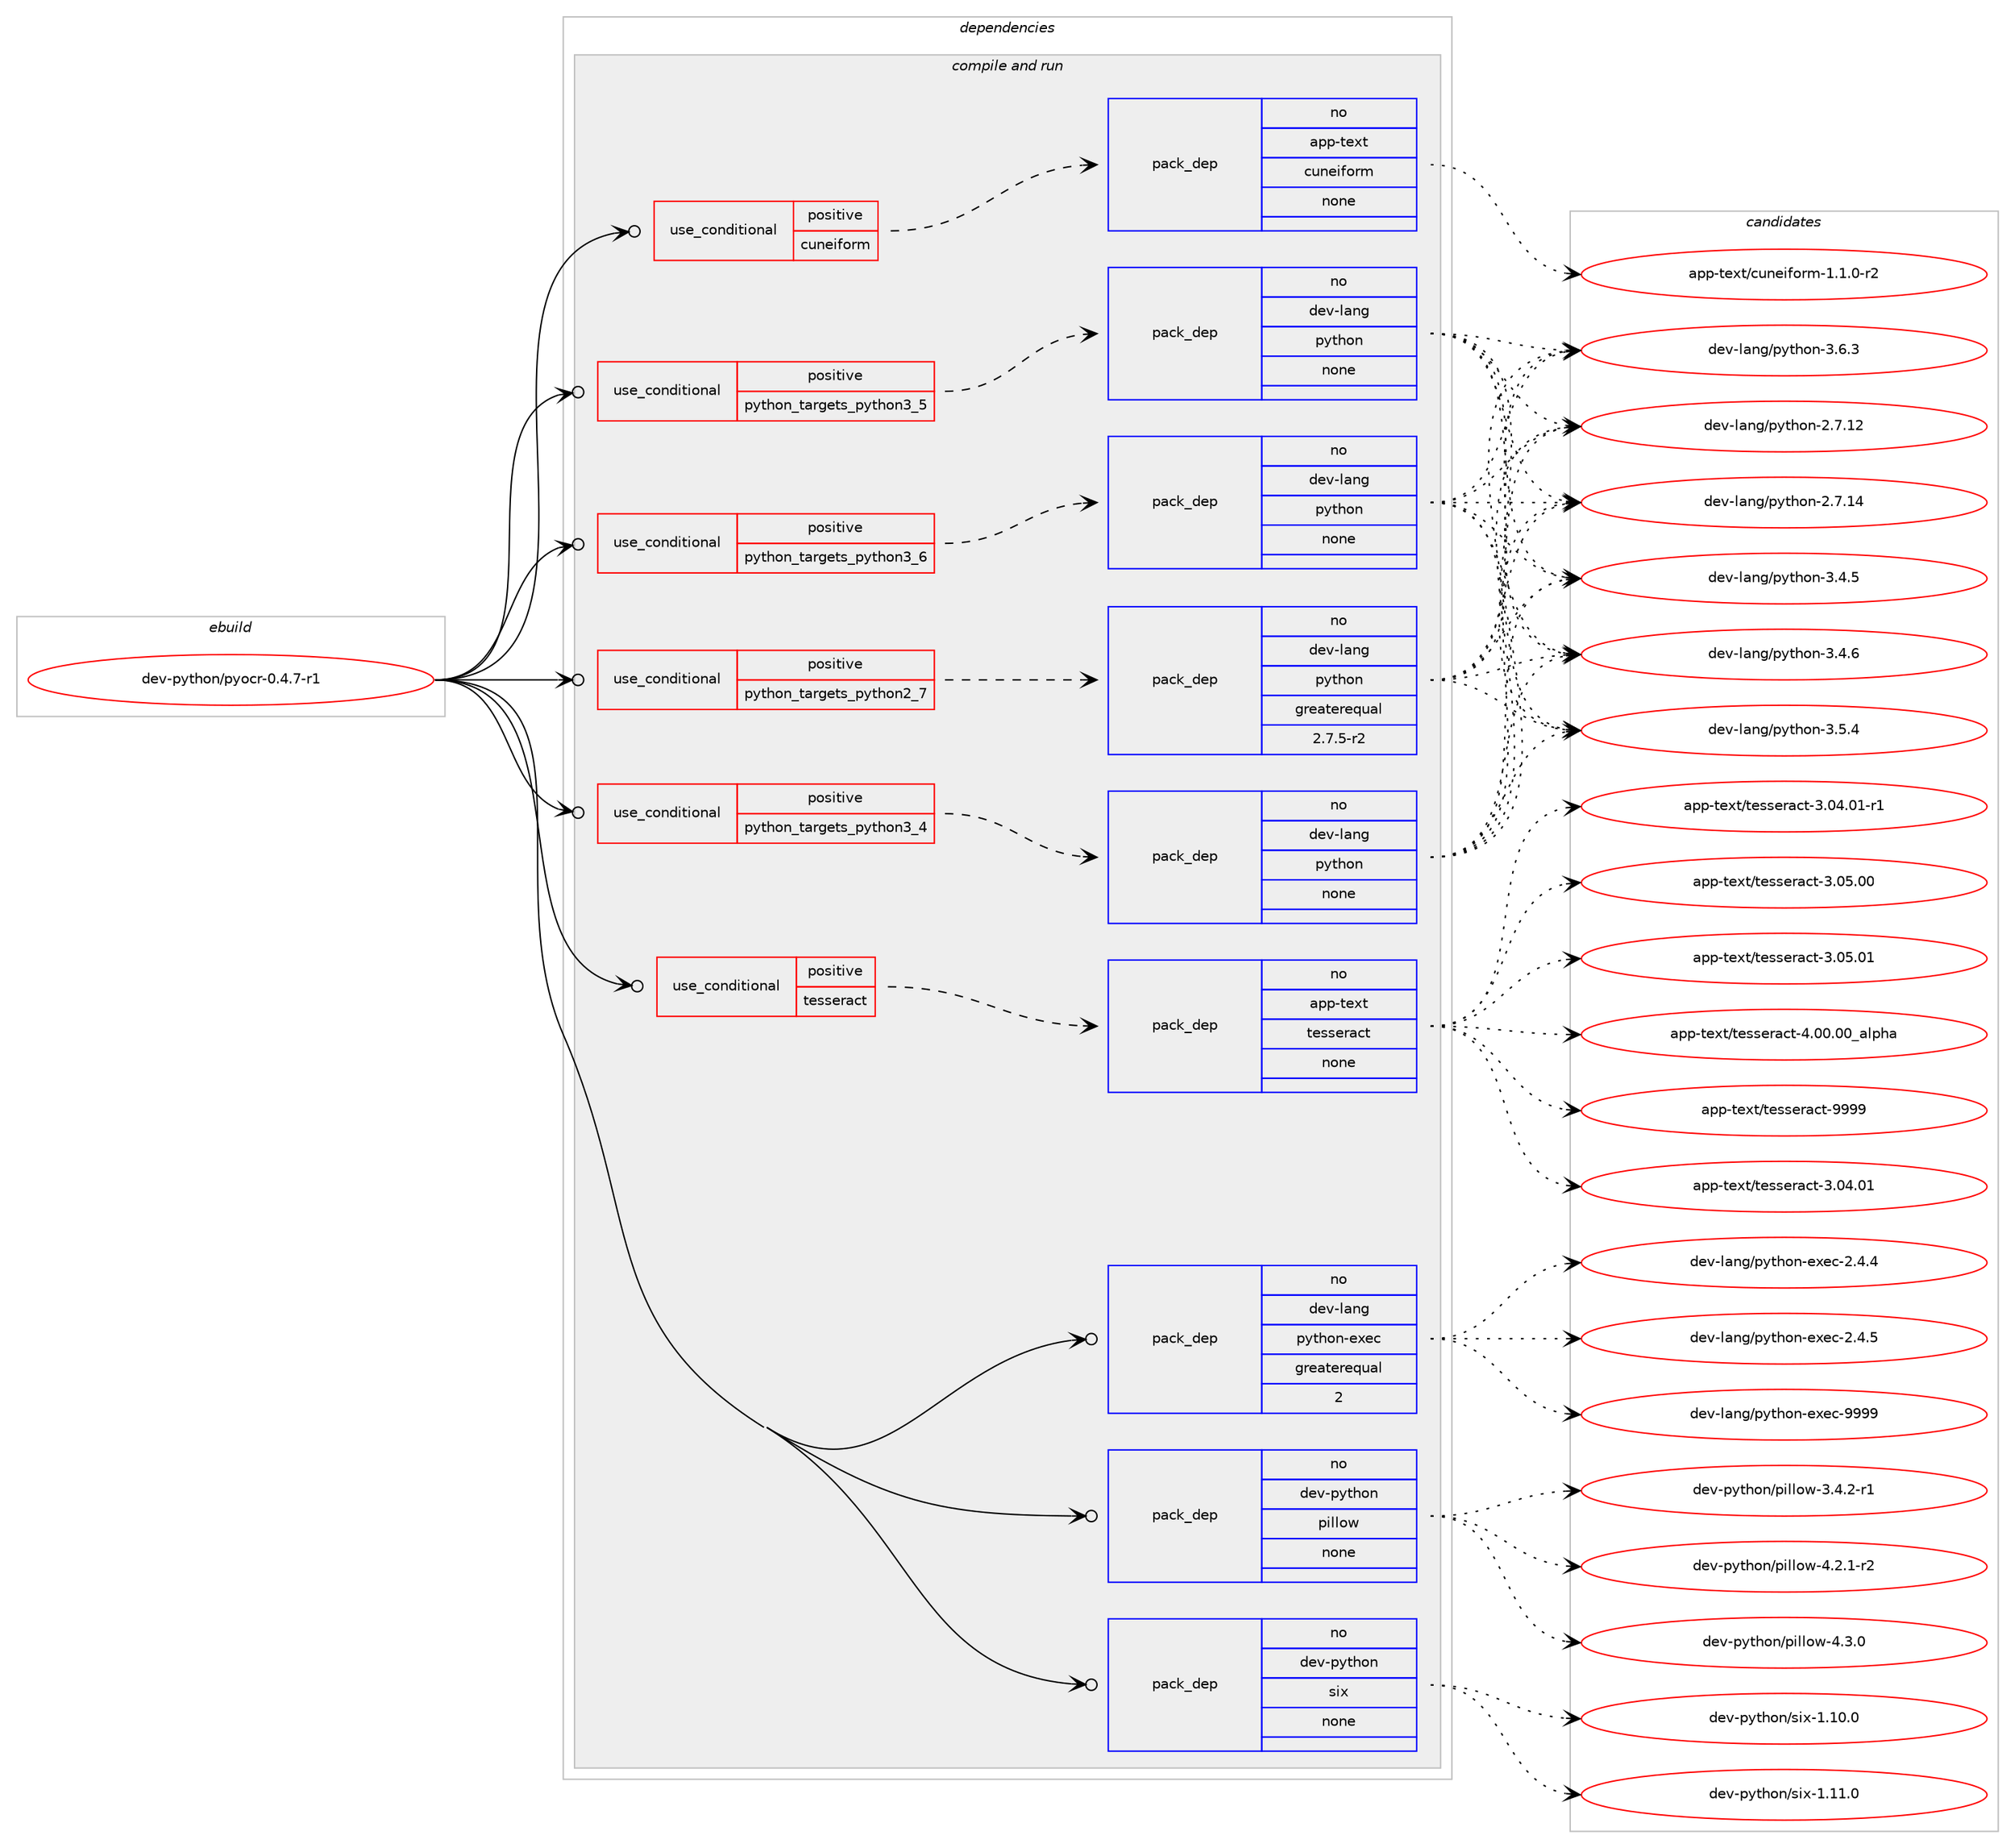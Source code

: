 digraph prolog {

# *************
# Graph options
# *************

newrank=true;
concentrate=true;
compound=true;
graph [rankdir=LR,fontname=Helvetica,fontsize=10,ranksep=1.5];#, ranksep=2.5, nodesep=0.2];
edge  [arrowhead=vee];
node  [fontname=Helvetica,fontsize=10];

# **********
# The ebuild
# **********

subgraph cluster_leftcol {
color=gray;
rank=same;
label=<<i>ebuild</i>>;
id [label="dev-python/pyocr-0.4.7-r1", color=red, width=4, href="../dev-python/pyocr-0.4.7-r1.svg"];
}

# ****************
# The dependencies
# ****************

subgraph cluster_midcol {
color=gray;
label=<<i>dependencies</i>>;
subgraph cluster_compile {
fillcolor="#eeeeee";
style=filled;
label=<<i>compile</i>>;
}
subgraph cluster_compileandrun {
fillcolor="#eeeeee";
style=filled;
label=<<i>compile and run</i>>;
subgraph cond38911 {
dependency177823 [label=<<TABLE BORDER="0" CELLBORDER="1" CELLSPACING="0" CELLPADDING="4"><TR><TD ROWSPAN="3" CELLPADDING="10">use_conditional</TD></TR><TR><TD>positive</TD></TR><TR><TD>cuneiform</TD></TR></TABLE>>, shape=none, color=red];
subgraph pack134993 {
dependency177824 [label=<<TABLE BORDER="0" CELLBORDER="1" CELLSPACING="0" CELLPADDING="4" WIDTH="220"><TR><TD ROWSPAN="6" CELLPADDING="30">pack_dep</TD></TR><TR><TD WIDTH="110">no</TD></TR><TR><TD>app-text</TD></TR><TR><TD>cuneiform</TD></TR><TR><TD>none</TD></TR><TR><TD></TD></TR></TABLE>>, shape=none, color=blue];
}
dependency177823:e -> dependency177824:w [weight=20,style="dashed",arrowhead="vee"];
}
id:e -> dependency177823:w [weight=20,style="solid",arrowhead="odotvee"];
subgraph cond38912 {
dependency177825 [label=<<TABLE BORDER="0" CELLBORDER="1" CELLSPACING="0" CELLPADDING="4"><TR><TD ROWSPAN="3" CELLPADDING="10">use_conditional</TD></TR><TR><TD>positive</TD></TR><TR><TD>python_targets_python2_7</TD></TR></TABLE>>, shape=none, color=red];
subgraph pack134994 {
dependency177826 [label=<<TABLE BORDER="0" CELLBORDER="1" CELLSPACING="0" CELLPADDING="4" WIDTH="220"><TR><TD ROWSPAN="6" CELLPADDING="30">pack_dep</TD></TR><TR><TD WIDTH="110">no</TD></TR><TR><TD>dev-lang</TD></TR><TR><TD>python</TD></TR><TR><TD>greaterequal</TD></TR><TR><TD>2.7.5-r2</TD></TR></TABLE>>, shape=none, color=blue];
}
dependency177825:e -> dependency177826:w [weight=20,style="dashed",arrowhead="vee"];
}
id:e -> dependency177825:w [weight=20,style="solid",arrowhead="odotvee"];
subgraph cond38913 {
dependency177827 [label=<<TABLE BORDER="0" CELLBORDER="1" CELLSPACING="0" CELLPADDING="4"><TR><TD ROWSPAN="3" CELLPADDING="10">use_conditional</TD></TR><TR><TD>positive</TD></TR><TR><TD>python_targets_python3_4</TD></TR></TABLE>>, shape=none, color=red];
subgraph pack134995 {
dependency177828 [label=<<TABLE BORDER="0" CELLBORDER="1" CELLSPACING="0" CELLPADDING="4" WIDTH="220"><TR><TD ROWSPAN="6" CELLPADDING="30">pack_dep</TD></TR><TR><TD WIDTH="110">no</TD></TR><TR><TD>dev-lang</TD></TR><TR><TD>python</TD></TR><TR><TD>none</TD></TR><TR><TD></TD></TR></TABLE>>, shape=none, color=blue];
}
dependency177827:e -> dependency177828:w [weight=20,style="dashed",arrowhead="vee"];
}
id:e -> dependency177827:w [weight=20,style="solid",arrowhead="odotvee"];
subgraph cond38914 {
dependency177829 [label=<<TABLE BORDER="0" CELLBORDER="1" CELLSPACING="0" CELLPADDING="4"><TR><TD ROWSPAN="3" CELLPADDING="10">use_conditional</TD></TR><TR><TD>positive</TD></TR><TR><TD>python_targets_python3_5</TD></TR></TABLE>>, shape=none, color=red];
subgraph pack134996 {
dependency177830 [label=<<TABLE BORDER="0" CELLBORDER="1" CELLSPACING="0" CELLPADDING="4" WIDTH="220"><TR><TD ROWSPAN="6" CELLPADDING="30">pack_dep</TD></TR><TR><TD WIDTH="110">no</TD></TR><TR><TD>dev-lang</TD></TR><TR><TD>python</TD></TR><TR><TD>none</TD></TR><TR><TD></TD></TR></TABLE>>, shape=none, color=blue];
}
dependency177829:e -> dependency177830:w [weight=20,style="dashed",arrowhead="vee"];
}
id:e -> dependency177829:w [weight=20,style="solid",arrowhead="odotvee"];
subgraph cond38915 {
dependency177831 [label=<<TABLE BORDER="0" CELLBORDER="1" CELLSPACING="0" CELLPADDING="4"><TR><TD ROWSPAN="3" CELLPADDING="10">use_conditional</TD></TR><TR><TD>positive</TD></TR><TR><TD>python_targets_python3_6</TD></TR></TABLE>>, shape=none, color=red];
subgraph pack134997 {
dependency177832 [label=<<TABLE BORDER="0" CELLBORDER="1" CELLSPACING="0" CELLPADDING="4" WIDTH="220"><TR><TD ROWSPAN="6" CELLPADDING="30">pack_dep</TD></TR><TR><TD WIDTH="110">no</TD></TR><TR><TD>dev-lang</TD></TR><TR><TD>python</TD></TR><TR><TD>none</TD></TR><TR><TD></TD></TR></TABLE>>, shape=none, color=blue];
}
dependency177831:e -> dependency177832:w [weight=20,style="dashed",arrowhead="vee"];
}
id:e -> dependency177831:w [weight=20,style="solid",arrowhead="odotvee"];
subgraph cond38916 {
dependency177833 [label=<<TABLE BORDER="0" CELLBORDER="1" CELLSPACING="0" CELLPADDING="4"><TR><TD ROWSPAN="3" CELLPADDING="10">use_conditional</TD></TR><TR><TD>positive</TD></TR><TR><TD>tesseract</TD></TR></TABLE>>, shape=none, color=red];
subgraph pack134998 {
dependency177834 [label=<<TABLE BORDER="0" CELLBORDER="1" CELLSPACING="0" CELLPADDING="4" WIDTH="220"><TR><TD ROWSPAN="6" CELLPADDING="30">pack_dep</TD></TR><TR><TD WIDTH="110">no</TD></TR><TR><TD>app-text</TD></TR><TR><TD>tesseract</TD></TR><TR><TD>none</TD></TR><TR><TD></TD></TR></TABLE>>, shape=none, color=blue];
}
dependency177833:e -> dependency177834:w [weight=20,style="dashed",arrowhead="vee"];
}
id:e -> dependency177833:w [weight=20,style="solid",arrowhead="odotvee"];
subgraph pack134999 {
dependency177835 [label=<<TABLE BORDER="0" CELLBORDER="1" CELLSPACING="0" CELLPADDING="4" WIDTH="220"><TR><TD ROWSPAN="6" CELLPADDING="30">pack_dep</TD></TR><TR><TD WIDTH="110">no</TD></TR><TR><TD>dev-lang</TD></TR><TR><TD>python-exec</TD></TR><TR><TD>greaterequal</TD></TR><TR><TD>2</TD></TR></TABLE>>, shape=none, color=blue];
}
id:e -> dependency177835:w [weight=20,style="solid",arrowhead="odotvee"];
subgraph pack135000 {
dependency177836 [label=<<TABLE BORDER="0" CELLBORDER="1" CELLSPACING="0" CELLPADDING="4" WIDTH="220"><TR><TD ROWSPAN="6" CELLPADDING="30">pack_dep</TD></TR><TR><TD WIDTH="110">no</TD></TR><TR><TD>dev-python</TD></TR><TR><TD>pillow</TD></TR><TR><TD>none</TD></TR><TR><TD></TD></TR></TABLE>>, shape=none, color=blue];
}
id:e -> dependency177836:w [weight=20,style="solid",arrowhead="odotvee"];
subgraph pack135001 {
dependency177837 [label=<<TABLE BORDER="0" CELLBORDER="1" CELLSPACING="0" CELLPADDING="4" WIDTH="220"><TR><TD ROWSPAN="6" CELLPADDING="30">pack_dep</TD></TR><TR><TD WIDTH="110">no</TD></TR><TR><TD>dev-python</TD></TR><TR><TD>six</TD></TR><TR><TD>none</TD></TR><TR><TD></TD></TR></TABLE>>, shape=none, color=blue];
}
id:e -> dependency177837:w [weight=20,style="solid",arrowhead="odotvee"];
}
subgraph cluster_run {
fillcolor="#eeeeee";
style=filled;
label=<<i>run</i>>;
}
}

# **************
# The candidates
# **************

subgraph cluster_choices {
rank=same;
color=gray;
label=<<i>candidates</i>>;

subgraph choice134993 {
color=black;
nodesep=1;
choice971121124511610112011647991171101011051021111141094549464946484511450 [label="app-text/cuneiform-1.1.0-r2", color=red, width=4,href="../app-text/cuneiform-1.1.0-r2.svg"];
dependency177824:e -> choice971121124511610112011647991171101011051021111141094549464946484511450:w [style=dotted,weight="100"];
}
subgraph choice134994 {
color=black;
nodesep=1;
choice10010111845108971101034711212111610411111045504655464950 [label="dev-lang/python-2.7.12", color=red, width=4,href="../dev-lang/python-2.7.12.svg"];
choice10010111845108971101034711212111610411111045504655464952 [label="dev-lang/python-2.7.14", color=red, width=4,href="../dev-lang/python-2.7.14.svg"];
choice100101118451089711010347112121116104111110455146524653 [label="dev-lang/python-3.4.5", color=red, width=4,href="../dev-lang/python-3.4.5.svg"];
choice100101118451089711010347112121116104111110455146524654 [label="dev-lang/python-3.4.6", color=red, width=4,href="../dev-lang/python-3.4.6.svg"];
choice100101118451089711010347112121116104111110455146534652 [label="dev-lang/python-3.5.4", color=red, width=4,href="../dev-lang/python-3.5.4.svg"];
choice100101118451089711010347112121116104111110455146544651 [label="dev-lang/python-3.6.3", color=red, width=4,href="../dev-lang/python-3.6.3.svg"];
dependency177826:e -> choice10010111845108971101034711212111610411111045504655464950:w [style=dotted,weight="100"];
dependency177826:e -> choice10010111845108971101034711212111610411111045504655464952:w [style=dotted,weight="100"];
dependency177826:e -> choice100101118451089711010347112121116104111110455146524653:w [style=dotted,weight="100"];
dependency177826:e -> choice100101118451089711010347112121116104111110455146524654:w [style=dotted,weight="100"];
dependency177826:e -> choice100101118451089711010347112121116104111110455146534652:w [style=dotted,weight="100"];
dependency177826:e -> choice100101118451089711010347112121116104111110455146544651:w [style=dotted,weight="100"];
}
subgraph choice134995 {
color=black;
nodesep=1;
choice10010111845108971101034711212111610411111045504655464950 [label="dev-lang/python-2.7.12", color=red, width=4,href="../dev-lang/python-2.7.12.svg"];
choice10010111845108971101034711212111610411111045504655464952 [label="dev-lang/python-2.7.14", color=red, width=4,href="../dev-lang/python-2.7.14.svg"];
choice100101118451089711010347112121116104111110455146524653 [label="dev-lang/python-3.4.5", color=red, width=4,href="../dev-lang/python-3.4.5.svg"];
choice100101118451089711010347112121116104111110455146524654 [label="dev-lang/python-3.4.6", color=red, width=4,href="../dev-lang/python-3.4.6.svg"];
choice100101118451089711010347112121116104111110455146534652 [label="dev-lang/python-3.5.4", color=red, width=4,href="../dev-lang/python-3.5.4.svg"];
choice100101118451089711010347112121116104111110455146544651 [label="dev-lang/python-3.6.3", color=red, width=4,href="../dev-lang/python-3.6.3.svg"];
dependency177828:e -> choice10010111845108971101034711212111610411111045504655464950:w [style=dotted,weight="100"];
dependency177828:e -> choice10010111845108971101034711212111610411111045504655464952:w [style=dotted,weight="100"];
dependency177828:e -> choice100101118451089711010347112121116104111110455146524653:w [style=dotted,weight="100"];
dependency177828:e -> choice100101118451089711010347112121116104111110455146524654:w [style=dotted,weight="100"];
dependency177828:e -> choice100101118451089711010347112121116104111110455146534652:w [style=dotted,weight="100"];
dependency177828:e -> choice100101118451089711010347112121116104111110455146544651:w [style=dotted,weight="100"];
}
subgraph choice134996 {
color=black;
nodesep=1;
choice10010111845108971101034711212111610411111045504655464950 [label="dev-lang/python-2.7.12", color=red, width=4,href="../dev-lang/python-2.7.12.svg"];
choice10010111845108971101034711212111610411111045504655464952 [label="dev-lang/python-2.7.14", color=red, width=4,href="../dev-lang/python-2.7.14.svg"];
choice100101118451089711010347112121116104111110455146524653 [label="dev-lang/python-3.4.5", color=red, width=4,href="../dev-lang/python-3.4.5.svg"];
choice100101118451089711010347112121116104111110455146524654 [label="dev-lang/python-3.4.6", color=red, width=4,href="../dev-lang/python-3.4.6.svg"];
choice100101118451089711010347112121116104111110455146534652 [label="dev-lang/python-3.5.4", color=red, width=4,href="../dev-lang/python-3.5.4.svg"];
choice100101118451089711010347112121116104111110455146544651 [label="dev-lang/python-3.6.3", color=red, width=4,href="../dev-lang/python-3.6.3.svg"];
dependency177830:e -> choice10010111845108971101034711212111610411111045504655464950:w [style=dotted,weight="100"];
dependency177830:e -> choice10010111845108971101034711212111610411111045504655464952:w [style=dotted,weight="100"];
dependency177830:e -> choice100101118451089711010347112121116104111110455146524653:w [style=dotted,weight="100"];
dependency177830:e -> choice100101118451089711010347112121116104111110455146524654:w [style=dotted,weight="100"];
dependency177830:e -> choice100101118451089711010347112121116104111110455146534652:w [style=dotted,weight="100"];
dependency177830:e -> choice100101118451089711010347112121116104111110455146544651:w [style=dotted,weight="100"];
}
subgraph choice134997 {
color=black;
nodesep=1;
choice10010111845108971101034711212111610411111045504655464950 [label="dev-lang/python-2.7.12", color=red, width=4,href="../dev-lang/python-2.7.12.svg"];
choice10010111845108971101034711212111610411111045504655464952 [label="dev-lang/python-2.7.14", color=red, width=4,href="../dev-lang/python-2.7.14.svg"];
choice100101118451089711010347112121116104111110455146524653 [label="dev-lang/python-3.4.5", color=red, width=4,href="../dev-lang/python-3.4.5.svg"];
choice100101118451089711010347112121116104111110455146524654 [label="dev-lang/python-3.4.6", color=red, width=4,href="../dev-lang/python-3.4.6.svg"];
choice100101118451089711010347112121116104111110455146534652 [label="dev-lang/python-3.5.4", color=red, width=4,href="../dev-lang/python-3.5.4.svg"];
choice100101118451089711010347112121116104111110455146544651 [label="dev-lang/python-3.6.3", color=red, width=4,href="../dev-lang/python-3.6.3.svg"];
dependency177832:e -> choice10010111845108971101034711212111610411111045504655464950:w [style=dotted,weight="100"];
dependency177832:e -> choice10010111845108971101034711212111610411111045504655464952:w [style=dotted,weight="100"];
dependency177832:e -> choice100101118451089711010347112121116104111110455146524653:w [style=dotted,weight="100"];
dependency177832:e -> choice100101118451089711010347112121116104111110455146524654:w [style=dotted,weight="100"];
dependency177832:e -> choice100101118451089711010347112121116104111110455146534652:w [style=dotted,weight="100"];
dependency177832:e -> choice100101118451089711010347112121116104111110455146544651:w [style=dotted,weight="100"];
}
subgraph choice134998 {
color=black;
nodesep=1;
choice97112112451161011201164711610111511510111497991164551464852464849 [label="app-text/tesseract-3.04.01", color=red, width=4,href="../app-text/tesseract-3.04.01.svg"];
choice971121124511610112011647116101115115101114979911645514648524648494511449 [label="app-text/tesseract-3.04.01-r1", color=red, width=4,href="../app-text/tesseract-3.04.01-r1.svg"];
choice97112112451161011201164711610111511510111497991164551464853464848 [label="app-text/tesseract-3.05.00", color=red, width=4,href="../app-text/tesseract-3.05.00.svg"];
choice97112112451161011201164711610111511510111497991164551464853464849 [label="app-text/tesseract-3.05.01", color=red, width=4,href="../app-text/tesseract-3.05.01.svg"];
choice97112112451161011201164711610111511510111497991164552464848464848959710811210497 [label="app-text/tesseract-4.00.00_alpha", color=red, width=4,href="../app-text/tesseract-4.00.00_alpha.svg"];
choice97112112451161011201164711610111511510111497991164557575757 [label="app-text/tesseract-9999", color=red, width=4,href="../app-text/tesseract-9999.svg"];
dependency177834:e -> choice97112112451161011201164711610111511510111497991164551464852464849:w [style=dotted,weight="100"];
dependency177834:e -> choice971121124511610112011647116101115115101114979911645514648524648494511449:w [style=dotted,weight="100"];
dependency177834:e -> choice97112112451161011201164711610111511510111497991164551464853464848:w [style=dotted,weight="100"];
dependency177834:e -> choice97112112451161011201164711610111511510111497991164551464853464849:w [style=dotted,weight="100"];
dependency177834:e -> choice97112112451161011201164711610111511510111497991164552464848464848959710811210497:w [style=dotted,weight="100"];
dependency177834:e -> choice97112112451161011201164711610111511510111497991164557575757:w [style=dotted,weight="100"];
}
subgraph choice134999 {
color=black;
nodesep=1;
choice1001011184510897110103471121211161041111104510112010199455046524652 [label="dev-lang/python-exec-2.4.4", color=red, width=4,href="../dev-lang/python-exec-2.4.4.svg"];
choice1001011184510897110103471121211161041111104510112010199455046524653 [label="dev-lang/python-exec-2.4.5", color=red, width=4,href="../dev-lang/python-exec-2.4.5.svg"];
choice10010111845108971101034711212111610411111045101120101994557575757 [label="dev-lang/python-exec-9999", color=red, width=4,href="../dev-lang/python-exec-9999.svg"];
dependency177835:e -> choice1001011184510897110103471121211161041111104510112010199455046524652:w [style=dotted,weight="100"];
dependency177835:e -> choice1001011184510897110103471121211161041111104510112010199455046524653:w [style=dotted,weight="100"];
dependency177835:e -> choice10010111845108971101034711212111610411111045101120101994557575757:w [style=dotted,weight="100"];
}
subgraph choice135000 {
color=black;
nodesep=1;
choice10010111845112121116104111110471121051081081111194551465246504511449 [label="dev-python/pillow-3.4.2-r1", color=red, width=4,href="../dev-python/pillow-3.4.2-r1.svg"];
choice10010111845112121116104111110471121051081081111194552465046494511450 [label="dev-python/pillow-4.2.1-r2", color=red, width=4,href="../dev-python/pillow-4.2.1-r2.svg"];
choice1001011184511212111610411111047112105108108111119455246514648 [label="dev-python/pillow-4.3.0", color=red, width=4,href="../dev-python/pillow-4.3.0.svg"];
dependency177836:e -> choice10010111845112121116104111110471121051081081111194551465246504511449:w [style=dotted,weight="100"];
dependency177836:e -> choice10010111845112121116104111110471121051081081111194552465046494511450:w [style=dotted,weight="100"];
dependency177836:e -> choice1001011184511212111610411111047112105108108111119455246514648:w [style=dotted,weight="100"];
}
subgraph choice135001 {
color=black;
nodesep=1;
choice100101118451121211161041111104711510512045494649484648 [label="dev-python/six-1.10.0", color=red, width=4,href="../dev-python/six-1.10.0.svg"];
choice100101118451121211161041111104711510512045494649494648 [label="dev-python/six-1.11.0", color=red, width=4,href="../dev-python/six-1.11.0.svg"];
dependency177837:e -> choice100101118451121211161041111104711510512045494649484648:w [style=dotted,weight="100"];
dependency177837:e -> choice100101118451121211161041111104711510512045494649494648:w [style=dotted,weight="100"];
}
}

}
